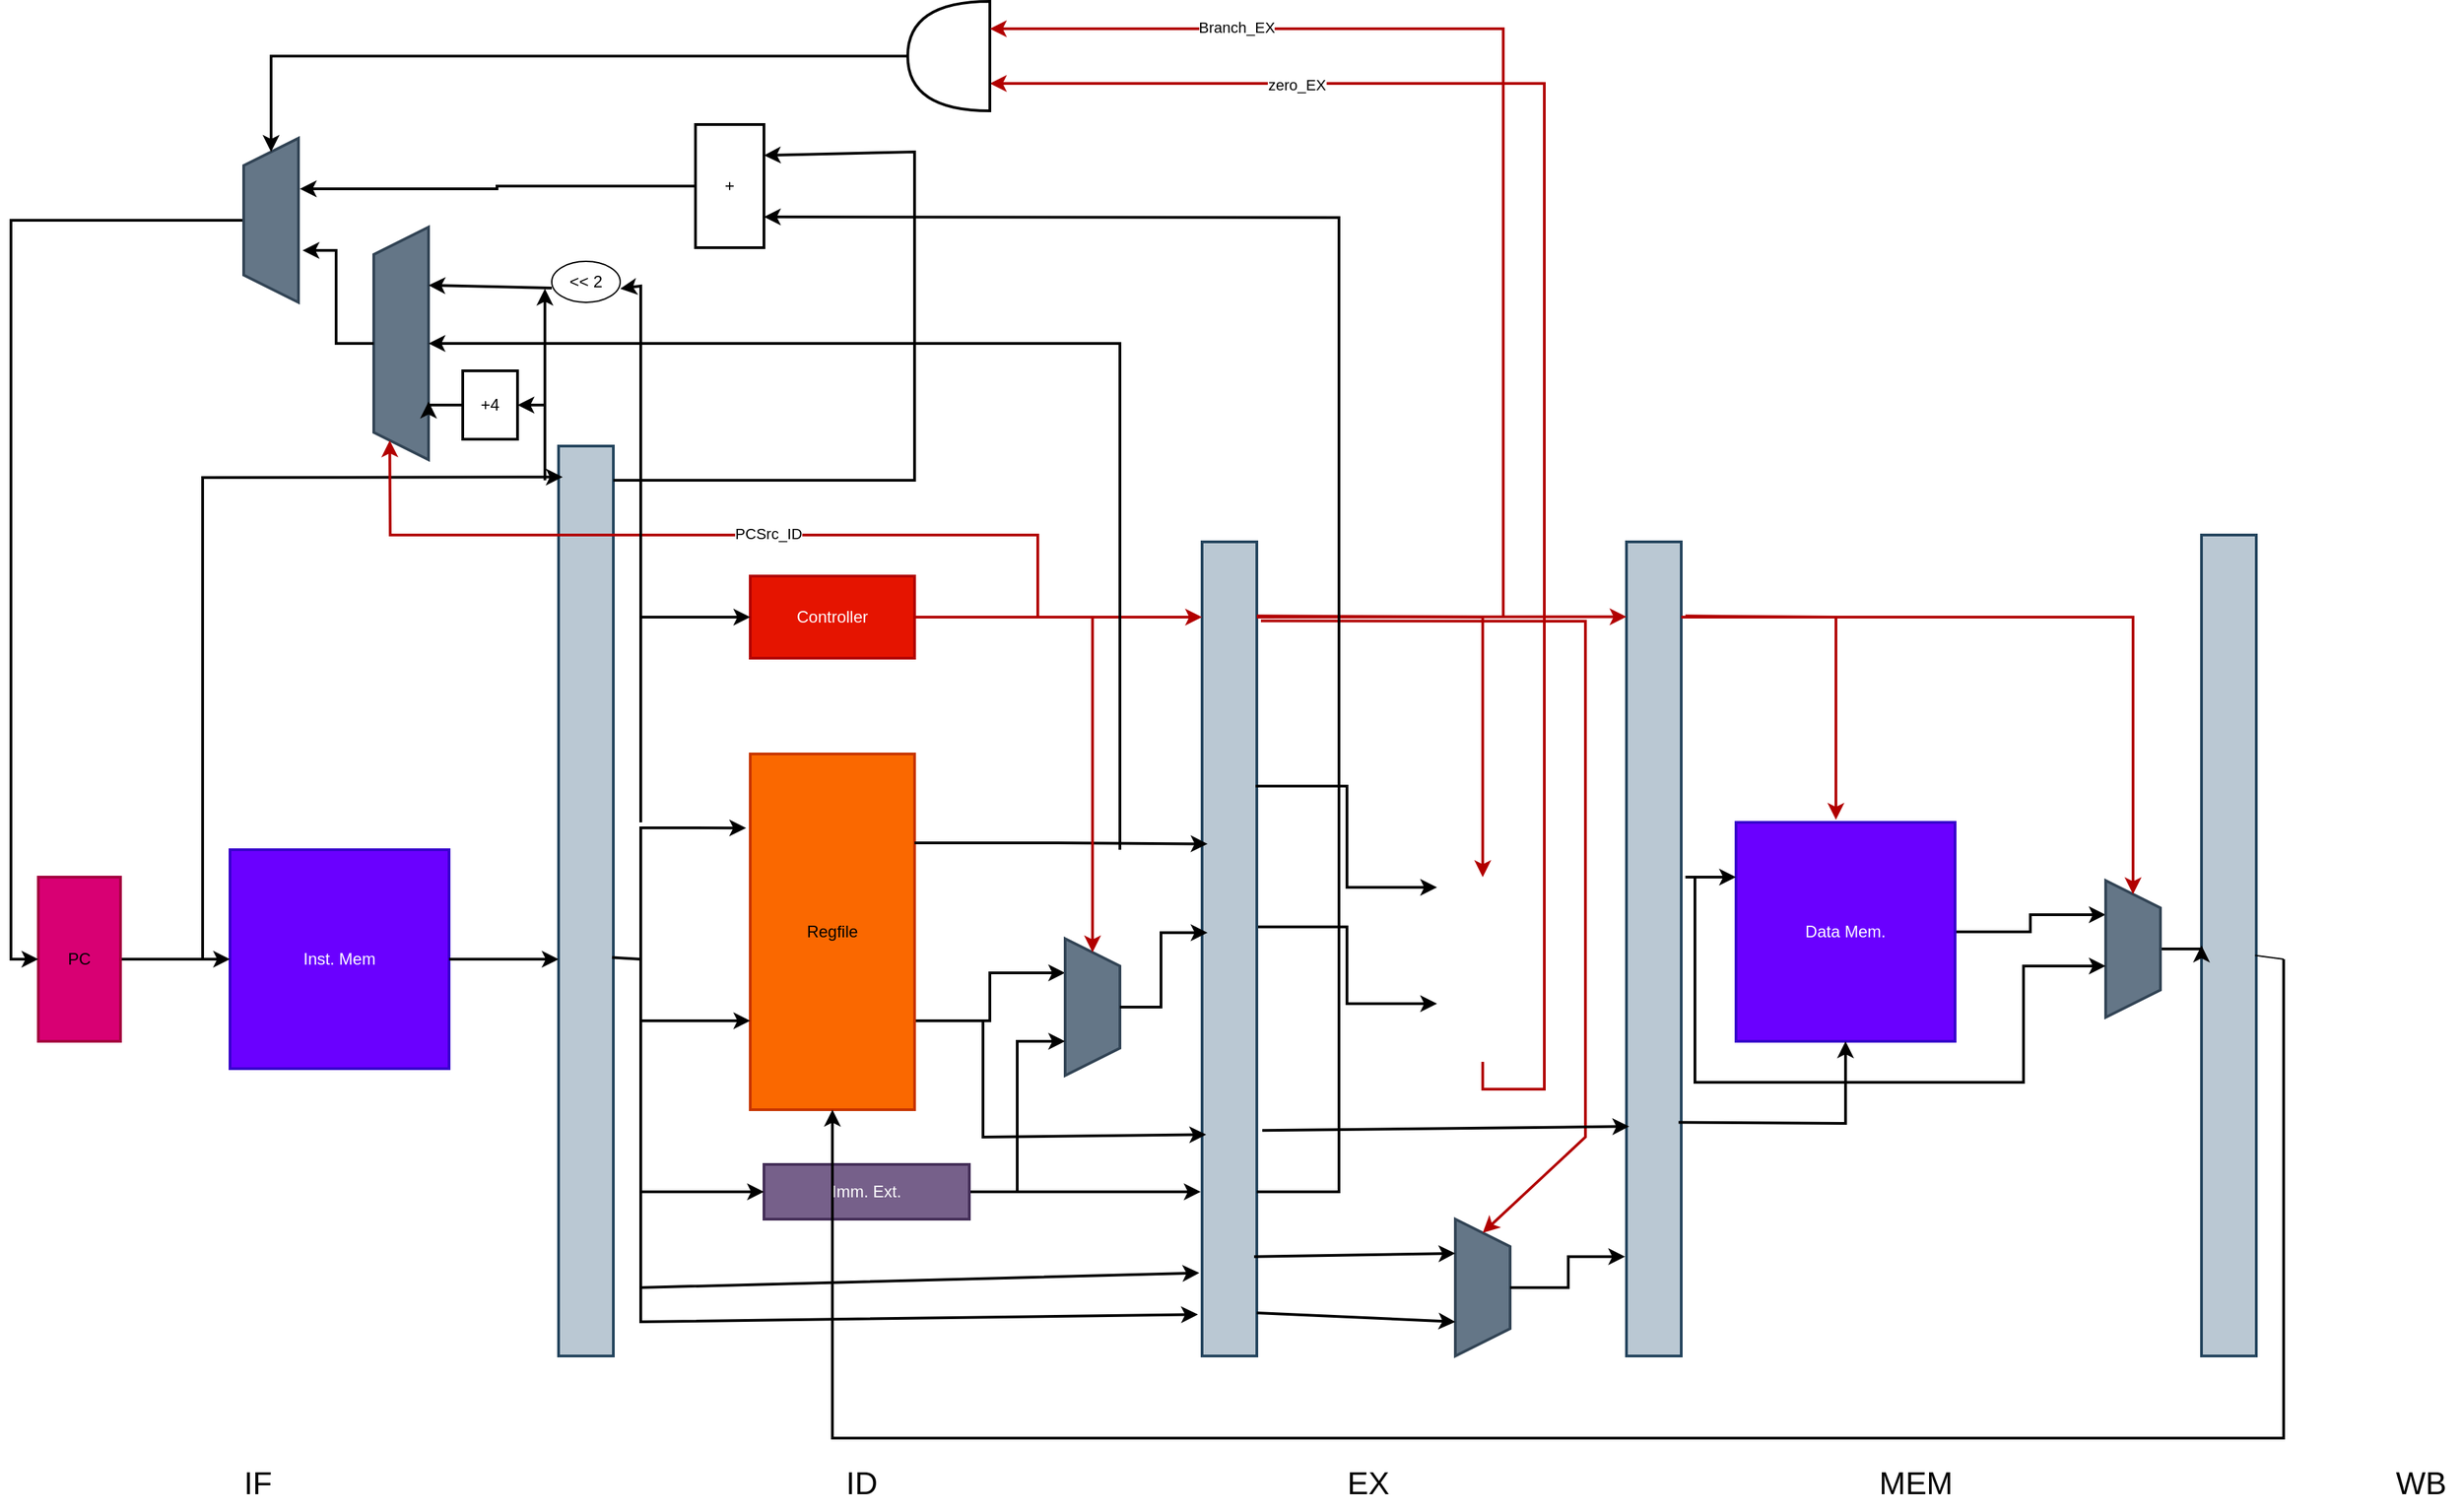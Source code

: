 <mxfile version="24.7.17">
  <diagram name="Page-1" id="w4mQKroqMLBwdmD5H5JQ">
    <mxGraphModel dx="3130" dy="2417" grid="1" gridSize="10" guides="1" tooltips="1" connect="1" arrows="1" fold="1" page="1" pageScale="1" pageWidth="850" pageHeight="1100" math="0" shadow="0">
      <root>
        <mxCell id="0" />
        <mxCell id="1" parent="0" />
        <mxCell id="uF8mq2zdlkkt3BdRy5Kg-34" style="edgeStyle=orthogonalEdgeStyle;rounded=0;orthogonalLoop=1;jettySize=auto;html=1;exitX=0.75;exitY=0;exitDx=0;exitDy=0;entryX=0.25;entryY=1;entryDx=0;entryDy=0;strokeWidth=2;" edge="1" parent="1" source="uF8mq2zdlkkt3BdRy5Kg-1" target="uF8mq2zdlkkt3BdRy5Kg-5">
          <mxGeometry relative="1" as="geometry" />
        </mxCell>
        <mxCell id="uF8mq2zdlkkt3BdRy5Kg-1" value="" style="rounded=0;whiteSpace=wrap;html=1;rotation=90;fillColor=#fa6800;fontColor=#000000;strokeColor=#C73500;strokeWidth=2;" vertex="1" parent="1">
          <mxGeometry x="180" y="280" width="260" height="120" as="geometry" />
        </mxCell>
        <mxCell id="uF8mq2zdlkkt3BdRy5Kg-2" value="" style="rounded=0;whiteSpace=wrap;html=1;rotation=90;fillColor=#bac8d3;strokeColor=#23445d;strokeWidth=2;" vertex="1" parent="1">
          <mxGeometry x="-202.5" y="297.5" width="665" height="40" as="geometry" />
        </mxCell>
        <mxCell id="uF8mq2zdlkkt3BdRy5Kg-5" value="" style="shape=trapezoid;perimeter=trapezoidPerimeter;whiteSpace=wrap;html=1;fixedSize=1;rotation=90;fillColor=#647687;fontColor=#ffffff;strokeColor=#314354;strokeWidth=2;" vertex="1" parent="1">
          <mxGeometry x="450" y="375" width="100" height="40" as="geometry" />
        </mxCell>
        <mxCell id="uF8mq2zdlkkt3BdRy5Kg-6" value="" style="rounded=0;whiteSpace=wrap;html=1;rotation=90;fillColor=#bac8d3;strokeColor=#23445d;strokeWidth=2;" vertex="1" parent="1">
          <mxGeometry x="302.5" y="332.5" width="595" height="40" as="geometry" />
        </mxCell>
        <mxCell id="uF8mq2zdlkkt3BdRy5Kg-7" value="" style="rounded=0;whiteSpace=wrap;html=1;rotation=90;fillColor=#bac8d3;strokeColor=#23445d;strokeWidth=2;" vertex="1" parent="1">
          <mxGeometry x="612.5" y="332.5" width="595" height="40" as="geometry" />
        </mxCell>
        <mxCell id="uF8mq2zdlkkt3BdRy5Kg-8" value="" style="rounded=0;whiteSpace=wrap;html=1;rotation=90;fillColor=#bac8d3;strokeColor=#23445d;strokeWidth=2;" vertex="1" parent="1">
          <mxGeometry x="1030" y="329.99" width="600" height="40" as="geometry" />
        </mxCell>
        <mxCell id="uF8mq2zdlkkt3BdRy5Kg-73" style="edgeStyle=orthogonalEdgeStyle;rounded=0;orthogonalLoop=1;jettySize=auto;html=1;exitX=0;exitY=0.5;exitDx=0;exitDy=0;entryX=0;entryY=0.25;entryDx=0;entryDy=0;entryPerimeter=0;strokeWidth=2;fillColor=#e51400;strokeColor=#B20000;" edge="1" parent="1" source="uF8mq2zdlkkt3BdRy5Kg-18" target="uF8mq2zdlkkt3BdRy5Kg-74">
          <mxGeometry relative="1" as="geometry">
            <mxPoint x="410" y="-291" as="targetPoint" />
            <Array as="points">
              <mxPoint x="785" y="455" />
              <mxPoint x="830" y="455" />
              <mxPoint x="830" y="-280" />
            </Array>
          </mxGeometry>
        </mxCell>
        <mxCell id="uF8mq2zdlkkt3BdRy5Kg-96" value="zero_EX" style="edgeLabel;html=1;align=center;verticalAlign=middle;resizable=0;points=[];" vertex="1" connectable="0" parent="uF8mq2zdlkkt3BdRy5Kg-73">
          <mxGeometry x="0.628" y="1" relative="1" as="geometry">
            <mxPoint as="offset" />
          </mxGeometry>
        </mxCell>
        <mxCell id="uF8mq2zdlkkt3BdRy5Kg-18" value="" style="shape=image;verticalLabelPosition=bottom;labelBackgroundColor=default;verticalAlign=top;aspect=fixed;imageAspect=0;image=https://circuitfever.com/assets/img/verilog/eg8/alu.png;clipPath=inset(28.67% 20.33% 30% 27%);rotation=-90;strokeWidth=2;" vertex="1" parent="1">
          <mxGeometry x="700" y="316.64" width="170" height="66.71" as="geometry" />
        </mxCell>
        <mxCell id="uF8mq2zdlkkt3BdRy5Kg-54" style="edgeStyle=orthogonalEdgeStyle;rounded=0;orthogonalLoop=1;jettySize=auto;html=1;exitX=1;exitY=0.5;exitDx=0;exitDy=0;entryX=0.25;entryY=1;entryDx=0;entryDy=0;strokeWidth=2;" edge="1" parent="1" source="uF8mq2zdlkkt3BdRy5Kg-19" target="uF8mq2zdlkkt3BdRy5Kg-21">
          <mxGeometry relative="1" as="geometry" />
        </mxCell>
        <mxCell id="uF8mq2zdlkkt3BdRy5Kg-19" value="Data Mem." style="rounded=0;whiteSpace=wrap;html=1;fillColor=#6a00ff;fontColor=#ffffff;strokeColor=#3700CC;strokeWidth=2;" vertex="1" parent="1">
          <mxGeometry x="970" y="260" width="160" height="160" as="geometry" />
        </mxCell>
        <mxCell id="uF8mq2zdlkkt3BdRy5Kg-20" value="" style="shape=trapezoid;perimeter=trapezoidPerimeter;whiteSpace=wrap;html=1;fixedSize=1;rotation=90;fillColor=#647687;fontColor=#ffffff;strokeColor=#314354;strokeWidth=2;" vertex="1" parent="1">
          <mxGeometry x="735" y="580" width="100" height="40" as="geometry" />
        </mxCell>
        <mxCell id="uF8mq2zdlkkt3BdRy5Kg-60" style="edgeStyle=orthogonalEdgeStyle;rounded=0;orthogonalLoop=1;jettySize=auto;html=1;exitX=0.5;exitY=0;exitDx=0;exitDy=0;entryX=0.5;entryY=1;entryDx=0;entryDy=0;strokeWidth=2;" edge="1" parent="1" source="uF8mq2zdlkkt3BdRy5Kg-21" target="uF8mq2zdlkkt3BdRy5Kg-8">
          <mxGeometry relative="1" as="geometry" />
        </mxCell>
        <mxCell id="uF8mq2zdlkkt3BdRy5Kg-21" value="" style="shape=trapezoid;perimeter=trapezoidPerimeter;whiteSpace=wrap;html=1;fixedSize=1;rotation=90;fillColor=#647687;fontColor=#ffffff;strokeColor=#314354;strokeWidth=2;" vertex="1" parent="1">
          <mxGeometry x="1210" y="332.5" width="100" height="40" as="geometry" />
        </mxCell>
        <mxCell id="uF8mq2zdlkkt3BdRy5Kg-24" value="Inst. Mem" style="rounded=0;whiteSpace=wrap;html=1;fillColor=#6a00ff;fontColor=#ffffff;strokeColor=#3700CC;strokeWidth=2;" vertex="1" parent="1">
          <mxGeometry x="-130" y="280" width="160" height="160" as="geometry" />
        </mxCell>
        <mxCell id="uF8mq2zdlkkt3BdRy5Kg-36" style="edgeStyle=orthogonalEdgeStyle;rounded=0;orthogonalLoop=1;jettySize=auto;html=1;exitX=1;exitY=0.5;exitDx=0;exitDy=0;strokeWidth=2;" edge="1" parent="1" source="uF8mq2zdlkkt3BdRy5Kg-25" target="uF8mq2zdlkkt3BdRy5Kg-24">
          <mxGeometry relative="1" as="geometry" />
        </mxCell>
        <mxCell id="uF8mq2zdlkkt3BdRy5Kg-26" value="Regfile" style="text;html=1;align=center;verticalAlign=middle;whiteSpace=wrap;rounded=0;strokeWidth=2;" vertex="1" parent="1">
          <mxGeometry x="280" y="325" width="60" height="30" as="geometry" />
        </mxCell>
        <mxCell id="uF8mq2zdlkkt3BdRy5Kg-33" style="edgeStyle=orthogonalEdgeStyle;rounded=0;orthogonalLoop=1;jettySize=auto;html=1;exitX=1;exitY=0.5;exitDx=0;exitDy=0;entryX=0.75;entryY=1;entryDx=0;entryDy=0;strokeWidth=2;" edge="1" parent="1" source="uF8mq2zdlkkt3BdRy5Kg-27" target="uF8mq2zdlkkt3BdRy5Kg-5">
          <mxGeometry relative="1" as="geometry" />
        </mxCell>
        <mxCell id="uF8mq2zdlkkt3BdRy5Kg-27" value="Imm. Ext." style="whiteSpace=wrap;html=1;fillColor=#76608a;fontColor=#ffffff;strokeColor=#432D57;strokeWidth=2;" vertex="1" parent="1">
          <mxGeometry x="260" y="510" width="150" height="40" as="geometry" />
        </mxCell>
        <mxCell id="uF8mq2zdlkkt3BdRy5Kg-30" style="edgeStyle=orthogonalEdgeStyle;rounded=0;orthogonalLoop=1;jettySize=auto;html=1;exitX=0.25;exitY=0;exitDx=0;exitDy=0;entryX=0.473;entryY=-0.025;entryDx=0;entryDy=0;entryPerimeter=0;startArrow=classic;startFill=1;endArrow=none;endFill=0;strokeWidth=2;" edge="1" parent="1" source="uF8mq2zdlkkt3BdRy5Kg-18" target="uF8mq2zdlkkt3BdRy5Kg-6">
          <mxGeometry relative="1" as="geometry" />
        </mxCell>
        <mxCell id="uF8mq2zdlkkt3BdRy5Kg-31" style="edgeStyle=orthogonalEdgeStyle;rounded=0;orthogonalLoop=1;jettySize=auto;html=1;exitX=0.75;exitY=0;exitDx=0;exitDy=0;entryX=0.3;entryY=0.025;entryDx=0;entryDy=0;entryPerimeter=0;startArrow=classic;startFill=1;endArrow=none;endFill=0;strokeWidth=2;" edge="1" parent="1" source="uF8mq2zdlkkt3BdRy5Kg-18" target="uF8mq2zdlkkt3BdRy5Kg-6">
          <mxGeometry relative="1" as="geometry" />
        </mxCell>
        <mxCell id="uF8mq2zdlkkt3BdRy5Kg-32" style="edgeStyle=orthogonalEdgeStyle;rounded=0;orthogonalLoop=1;jettySize=auto;html=1;exitX=0.5;exitY=0;exitDx=0;exitDy=0;entryX=0.48;entryY=0.9;entryDx=0;entryDy=0;entryPerimeter=0;strokeWidth=2;" edge="1" parent="1" source="uF8mq2zdlkkt3BdRy5Kg-5" target="uF8mq2zdlkkt3BdRy5Kg-6">
          <mxGeometry relative="1" as="geometry" />
        </mxCell>
        <mxCell id="uF8mq2zdlkkt3BdRy5Kg-35" value="" style="endArrow=classic;html=1;rounded=0;entryX=0.728;entryY=0.925;entryDx=0;entryDy=0;entryPerimeter=0;strokeWidth=2;" edge="1" parent="1" target="uF8mq2zdlkkt3BdRy5Kg-6">
          <mxGeometry width="50" height="50" relative="1" as="geometry">
            <mxPoint x="420" y="405" as="sourcePoint" />
            <mxPoint x="410" y="450" as="targetPoint" />
            <Array as="points">
              <mxPoint x="420" y="490" />
            </Array>
          </mxGeometry>
        </mxCell>
        <mxCell id="uF8mq2zdlkkt3BdRy5Kg-37" style="edgeStyle=orthogonalEdgeStyle;rounded=0;orthogonalLoop=1;jettySize=auto;html=1;exitX=1;exitY=0.5;exitDx=0;exitDy=0;entryX=0.564;entryY=1;entryDx=0;entryDy=0;strokeWidth=2;entryPerimeter=0;" edge="1" parent="1" source="uF8mq2zdlkkt3BdRy5Kg-24" target="uF8mq2zdlkkt3BdRy5Kg-2">
          <mxGeometry relative="1" as="geometry" />
        </mxCell>
        <mxCell id="uF8mq2zdlkkt3BdRy5Kg-38" style="edgeStyle=orthogonalEdgeStyle;rounded=0;orthogonalLoop=1;jettySize=auto;html=1;exitX=0.5;exitY=0;exitDx=0;exitDy=0;entryX=0.878;entryY=1.025;entryDx=0;entryDy=0;entryPerimeter=0;strokeWidth=2;" edge="1" parent="1" source="uF8mq2zdlkkt3BdRy5Kg-20" target="uF8mq2zdlkkt3BdRy5Kg-7">
          <mxGeometry relative="1" as="geometry" />
        </mxCell>
        <mxCell id="uF8mq2zdlkkt3BdRy5Kg-39" value="" style="endArrow=classic;html=1;rounded=0;entryX=0.208;entryY=1.025;entryDx=0;entryDy=0;entryPerimeter=0;strokeWidth=2;" edge="1" parent="1" target="uF8mq2zdlkkt3BdRy5Kg-1">
          <mxGeometry width="50" height="50" relative="1" as="geometry">
            <mxPoint x="170" y="360" as="sourcePoint" />
            <mxPoint x="200" y="316.64" as="targetPoint" />
            <Array as="points">
              <mxPoint x="170" y="264" />
            </Array>
          </mxGeometry>
        </mxCell>
        <mxCell id="uF8mq2zdlkkt3BdRy5Kg-40" value="" style="endArrow=none;html=1;rounded=0;exitX=0.562;exitY=0.025;exitDx=0;exitDy=0;strokeWidth=2;exitPerimeter=0;" edge="1" parent="1" source="uF8mq2zdlkkt3BdRy5Kg-2">
          <mxGeometry width="50" height="50" relative="1" as="geometry">
            <mxPoint x="360" y="500" as="sourcePoint" />
            <mxPoint x="170" y="360" as="targetPoint" />
          </mxGeometry>
        </mxCell>
        <mxCell id="uF8mq2zdlkkt3BdRy5Kg-41" value="" style="endArrow=classic;html=1;rounded=0;entryX=0.75;entryY=1;entryDx=0;entryDy=0;strokeWidth=2;" edge="1" parent="1" target="uF8mq2zdlkkt3BdRy5Kg-1">
          <mxGeometry width="50" height="50" relative="1" as="geometry">
            <mxPoint x="170" y="360" as="sourcePoint" />
            <mxPoint x="410" y="450" as="targetPoint" />
            <Array as="points">
              <mxPoint x="170" y="405" />
            </Array>
          </mxGeometry>
        </mxCell>
        <mxCell id="uF8mq2zdlkkt3BdRy5Kg-42" value="" style="endArrow=classic;html=1;rounded=0;entryX=0.898;entryY=1.05;entryDx=0;entryDy=0;entryPerimeter=0;strokeWidth=2;" edge="1" parent="1" target="uF8mq2zdlkkt3BdRy5Kg-6">
          <mxGeometry width="50" height="50" relative="1" as="geometry">
            <mxPoint x="170" y="405" as="sourcePoint" />
            <mxPoint x="410" y="450" as="targetPoint" />
            <Array as="points">
              <mxPoint x="170" y="600" />
            </Array>
          </mxGeometry>
        </mxCell>
        <mxCell id="uF8mq2zdlkkt3BdRy5Kg-43" value="" style="endArrow=classic;html=1;rounded=0;entryX=0.949;entryY=1.075;entryDx=0;entryDy=0;entryPerimeter=0;strokeWidth=2;" edge="1" parent="1" target="uF8mq2zdlkkt3BdRy5Kg-6">
          <mxGeometry width="50" height="50" relative="1" as="geometry">
            <mxPoint x="170" y="600" as="sourcePoint" />
            <mxPoint x="410" y="450" as="targetPoint" />
            <Array as="points">
              <mxPoint x="170" y="625" />
            </Array>
          </mxGeometry>
        </mxCell>
        <mxCell id="uF8mq2zdlkkt3BdRy5Kg-44" value="" style="endArrow=classic;html=1;rounded=0;entryX=0.25;entryY=1;entryDx=0;entryDy=0;exitX=0.878;exitY=0.05;exitDx=0;exitDy=0;exitPerimeter=0;strokeWidth=2;" edge="1" parent="1" source="uF8mq2zdlkkt3BdRy5Kg-6" target="uF8mq2zdlkkt3BdRy5Kg-20">
          <mxGeometry width="50" height="50" relative="1" as="geometry">
            <mxPoint x="360" y="500" as="sourcePoint" />
            <mxPoint x="410" y="450" as="targetPoint" />
            <Array as="points" />
          </mxGeometry>
        </mxCell>
        <mxCell id="uF8mq2zdlkkt3BdRy5Kg-45" value="" style="endArrow=classic;html=1;rounded=0;entryX=0.75;entryY=1;entryDx=0;entryDy=0;exitX=0.947;exitY=0;exitDx=0;exitDy=0;exitPerimeter=0;strokeWidth=2;" edge="1" parent="1" source="uF8mq2zdlkkt3BdRy5Kg-6" target="uF8mq2zdlkkt3BdRy5Kg-20">
          <mxGeometry width="50" height="50" relative="1" as="geometry">
            <mxPoint x="360" y="500" as="sourcePoint" />
            <mxPoint x="410" y="450" as="targetPoint" />
          </mxGeometry>
        </mxCell>
        <mxCell id="uF8mq2zdlkkt3BdRy5Kg-47" value="Controller" style="rounded=0;whiteSpace=wrap;html=1;fillColor=#e51400;fontColor=#ffffff;strokeColor=#B20000;strokeWidth=2;" vertex="1" parent="1">
          <mxGeometry x="250" y="80" width="120" height="60" as="geometry" />
        </mxCell>
        <mxCell id="uF8mq2zdlkkt3BdRy5Kg-48" value="" style="endArrow=classic;html=1;rounded=0;entryX=0;entryY=0.5;entryDx=0;entryDy=0;strokeWidth=2;" edge="1" parent="1" target="uF8mq2zdlkkt3BdRy5Kg-47">
          <mxGeometry width="50" height="50" relative="1" as="geometry">
            <mxPoint x="170" y="260" as="sourcePoint" />
            <mxPoint x="240" y="110" as="targetPoint" />
            <Array as="points">
              <mxPoint x="170" y="110" />
            </Array>
          </mxGeometry>
        </mxCell>
        <mxCell id="uF8mq2zdlkkt3BdRy5Kg-49" value="" style="endArrow=classic;html=1;rounded=0;exitX=1;exitY=0.5;exitDx=0;exitDy=0;fillColor=#e51400;strokeColor=#B20000;strokeWidth=2;" edge="1" parent="1" source="uF8mq2zdlkkt3BdRy5Kg-47">
          <mxGeometry width="50" height="50" relative="1" as="geometry">
            <mxPoint x="360" y="260" as="sourcePoint" />
            <mxPoint x="580" y="110" as="targetPoint" />
          </mxGeometry>
        </mxCell>
        <mxCell id="uF8mq2zdlkkt3BdRy5Kg-50" value="" style="group;fillColor=#d80073;fontColor=#ffffff;strokeColor=#A50040;strokeWidth=2;" vertex="1" connectable="0" parent="1">
          <mxGeometry x="-270" y="300" width="60" height="120" as="geometry" />
        </mxCell>
        <mxCell id="uF8mq2zdlkkt3BdRy5Kg-23" value="" style="rounded=0;whiteSpace=wrap;html=1;rotation=90;fillColor=#d80073;fontColor=#ffffff;strokeColor=#A50040;strokeWidth=2;" vertex="1" parent="uF8mq2zdlkkt3BdRy5Kg-50">
          <mxGeometry x="-30" y="30" width="120" height="60" as="geometry" />
        </mxCell>
        <mxCell id="uF8mq2zdlkkt3BdRy5Kg-25" value="PC" style="text;html=1;align=center;verticalAlign=middle;whiteSpace=wrap;rounded=0;strokeWidth=2;" vertex="1" parent="uF8mq2zdlkkt3BdRy5Kg-50">
          <mxGeometry y="45" width="60" height="30" as="geometry" />
        </mxCell>
        <mxCell id="uF8mq2zdlkkt3BdRy5Kg-51" value="" style="endArrow=classic;html=1;rounded=0;exitX=0.091;exitY=0;exitDx=0;exitDy=0;exitPerimeter=0;entryX=0.794;entryY=0.5;entryDx=0;entryDy=0;fillColor=#e51400;strokeColor=#B20000;entryPerimeter=0;strokeWidth=2;" edge="1" parent="1" source="uF8mq2zdlkkt3BdRy5Kg-6" target="uF8mq2zdlkkt3BdRy5Kg-18">
          <mxGeometry width="50" height="50" relative="1" as="geometry">
            <mxPoint x="730" y="260" as="sourcePoint" />
            <mxPoint x="780" y="210" as="targetPoint" />
            <Array as="points">
              <mxPoint x="785" y="110" />
            </Array>
          </mxGeometry>
        </mxCell>
        <mxCell id="uF8mq2zdlkkt3BdRy5Kg-52" value="" style="endArrow=classic;html=1;rounded=0;exitX=0.097;exitY=-0.075;exitDx=0;exitDy=0;exitPerimeter=0;entryX=0;entryY=0.5;entryDx=0;entryDy=0;fillColor=#e51400;strokeColor=#B20000;strokeWidth=2;" edge="1" parent="1" source="uF8mq2zdlkkt3BdRy5Kg-6" target="uF8mq2zdlkkt3BdRy5Kg-20">
          <mxGeometry width="50" height="50" relative="1" as="geometry">
            <mxPoint x="730" y="350" as="sourcePoint" />
            <mxPoint x="780" y="300" as="targetPoint" />
            <Array as="points">
              <mxPoint x="860" y="113" />
              <mxPoint x="860" y="490" />
            </Array>
          </mxGeometry>
        </mxCell>
        <mxCell id="uF8mq2zdlkkt3BdRy5Kg-53" value="" style="endArrow=classic;html=1;rounded=0;exitX=0.723;exitY=-0.1;exitDx=0;exitDy=0;exitPerimeter=0;entryX=0.718;entryY=0.95;entryDx=0;entryDy=0;entryPerimeter=0;strokeWidth=2;" edge="1" parent="1" source="uF8mq2zdlkkt3BdRy5Kg-6" target="uF8mq2zdlkkt3BdRy5Kg-7">
          <mxGeometry width="50" height="50" relative="1" as="geometry">
            <mxPoint x="730" y="350" as="sourcePoint" />
            <mxPoint x="780" y="300" as="targetPoint" />
          </mxGeometry>
        </mxCell>
        <mxCell id="uF8mq2zdlkkt3BdRy5Kg-55" value="" style="endArrow=classic;html=1;rounded=0;entryX=0;entryY=0.25;entryDx=0;entryDy=0;strokeWidth=2;" edge="1" parent="1" target="uF8mq2zdlkkt3BdRy5Kg-19">
          <mxGeometry width="50" height="50" relative="1" as="geometry">
            <mxPoint x="933" y="300" as="sourcePoint" />
            <mxPoint x="780" y="300" as="targetPoint" />
          </mxGeometry>
        </mxCell>
        <mxCell id="uF8mq2zdlkkt3BdRy5Kg-56" value="" style="endArrow=classic;html=1;rounded=0;entryX=0.5;entryY=1;entryDx=0;entryDy=0;exitX=0.713;exitY=0.05;exitDx=0;exitDy=0;exitPerimeter=0;strokeWidth=2;" edge="1" parent="1" source="uF8mq2zdlkkt3BdRy5Kg-7" target="uF8mq2zdlkkt3BdRy5Kg-19">
          <mxGeometry width="50" height="50" relative="1" as="geometry">
            <mxPoint x="930" y="490" as="sourcePoint" />
            <mxPoint x="980" y="440" as="targetPoint" />
            <Array as="points">
              <mxPoint x="1050" y="480" />
            </Array>
          </mxGeometry>
        </mxCell>
        <mxCell id="uF8mq2zdlkkt3BdRy5Kg-57" value="" style="endArrow=classic;html=1;rounded=0;entryX=0.092;entryY=1;entryDx=0;entryDy=0;entryPerimeter=0;fillColor=#e51400;strokeColor=#B20000;strokeWidth=2;" edge="1" parent="1" target="uF8mq2zdlkkt3BdRy5Kg-7">
          <mxGeometry width="50" height="50" relative="1" as="geometry">
            <mxPoint x="620" y="110" as="sourcePoint" />
            <mxPoint x="670" y="60" as="targetPoint" />
          </mxGeometry>
        </mxCell>
        <mxCell id="uF8mq2zdlkkt3BdRy5Kg-58" value="" style="endArrow=classic;html=1;rounded=0;exitX=0.091;exitY=-0.075;exitDx=0;exitDy=0;exitPerimeter=0;entryX=0.456;entryY=-0.012;entryDx=0;entryDy=0;entryPerimeter=0;fillColor=#e51400;strokeColor=#B20000;strokeWidth=2;" edge="1" parent="1" source="uF8mq2zdlkkt3BdRy5Kg-7" target="uF8mq2zdlkkt3BdRy5Kg-19">
          <mxGeometry width="50" height="50" relative="1" as="geometry">
            <mxPoint x="1080" y="200" as="sourcePoint" />
            <mxPoint x="1130" y="150" as="targetPoint" />
            <Array as="points">
              <mxPoint x="1043" y="110" />
            </Array>
          </mxGeometry>
        </mxCell>
        <mxCell id="uF8mq2zdlkkt3BdRy5Kg-59" value="" style="endArrow=classic;html=1;rounded=0;strokeWidth=2;" edge="1" parent="1">
          <mxGeometry width="50" height="50" relative="1" as="geometry">
            <mxPoint x="940" y="300" as="sourcePoint" />
            <mxPoint x="1240" y="365" as="targetPoint" />
            <Array as="points">
              <mxPoint x="940" y="450" />
              <mxPoint x="1180" y="450" />
              <mxPoint x="1180" y="365" />
            </Array>
          </mxGeometry>
        </mxCell>
        <mxCell id="uF8mq2zdlkkt3BdRy5Kg-61" value="" style="endArrow=classic;html=1;rounded=0;entryX=0;entryY=0.5;entryDx=0;entryDy=0;fillColor=#e51400;strokeColor=#B20000;strokeWidth=2;" edge="1" parent="1" target="uF8mq2zdlkkt3BdRy5Kg-21">
          <mxGeometry width="50" height="50" relative="1" as="geometry">
            <mxPoint x="930" y="110" as="sourcePoint" />
            <mxPoint x="980" y="60" as="targetPoint" />
            <Array as="points">
              <mxPoint x="1260" y="110" />
            </Array>
          </mxGeometry>
        </mxCell>
        <mxCell id="uF8mq2zdlkkt3BdRy5Kg-62" value="" style="endArrow=classic;html=1;rounded=0;entryX=0;entryY=0.5;entryDx=0;entryDy=0;strokeWidth=2;" edge="1" parent="1" target="uF8mq2zdlkkt3BdRy5Kg-27">
          <mxGeometry width="50" height="50" relative="1" as="geometry">
            <mxPoint x="170" y="530" as="sourcePoint" />
            <mxPoint x="610" y="300" as="targetPoint" />
          </mxGeometry>
        </mxCell>
        <mxCell id="uF8mq2zdlkkt3BdRy5Kg-64" style="edgeStyle=orthogonalEdgeStyle;rounded=0;orthogonalLoop=1;jettySize=auto;html=1;exitX=0.25;exitY=0;exitDx=0;exitDy=0;entryX=0.371;entryY=0.9;entryDx=0;entryDy=0;entryPerimeter=0;strokeWidth=2;" edge="1" parent="1" source="uF8mq2zdlkkt3BdRy5Kg-1" target="uF8mq2zdlkkt3BdRy5Kg-6">
          <mxGeometry relative="1" as="geometry" />
        </mxCell>
        <mxCell id="uF8mq2zdlkkt3BdRy5Kg-66" style="edgeStyle=orthogonalEdgeStyle;rounded=0;orthogonalLoop=1;jettySize=auto;html=1;exitX=0.5;exitY=0;exitDx=0;exitDy=0;entryX=0;entryY=0.5;entryDx=0;entryDy=0;strokeWidth=2;" edge="1" parent="1" source="uF8mq2zdlkkt3BdRy5Kg-65" target="uF8mq2zdlkkt3BdRy5Kg-25">
          <mxGeometry relative="1" as="geometry" />
        </mxCell>
        <mxCell id="uF8mq2zdlkkt3BdRy5Kg-65" value="" style="shape=trapezoid;perimeter=trapezoidPerimeter;whiteSpace=wrap;html=1;fixedSize=1;rotation=-90;fillColor=#647687;fontColor=#ffffff;strokeColor=#314354;strokeWidth=2;" vertex="1" parent="1">
          <mxGeometry x="-160" y="-200" width="120" height="40" as="geometry" />
        </mxCell>
        <mxCell id="uF8mq2zdlkkt3BdRy5Kg-67" value="" style="shape=trapezoid;perimeter=trapezoidPerimeter;whiteSpace=wrap;html=1;fixedSize=1;rotation=-90;fillColor=#647687;fontColor=#ffffff;strokeColor=#314354;strokeWidth=2;" vertex="1" parent="1">
          <mxGeometry x="-90" y="-110" width="170" height="40" as="geometry" />
        </mxCell>
        <mxCell id="uF8mq2zdlkkt3BdRy5Kg-68" style="edgeStyle=orthogonalEdgeStyle;rounded=0;orthogonalLoop=1;jettySize=auto;html=1;exitX=0.5;exitY=0;exitDx=0;exitDy=0;entryX=0.317;entryY=1.075;entryDx=0;entryDy=0;entryPerimeter=0;strokeWidth=2;" edge="1" parent="1" source="uF8mq2zdlkkt3BdRy5Kg-67" target="uF8mq2zdlkkt3BdRy5Kg-65">
          <mxGeometry relative="1" as="geometry" />
        </mxCell>
        <mxCell id="uF8mq2zdlkkt3BdRy5Kg-69" value="" style="endArrow=classic;html=1;rounded=0;entryX=0.034;entryY=0.925;entryDx=0;entryDy=0;entryPerimeter=0;strokeWidth=2;" edge="1" parent="1" target="uF8mq2zdlkkt3BdRy5Kg-2">
          <mxGeometry width="50" height="50" relative="1" as="geometry">
            <mxPoint x="-150" y="360" as="sourcePoint" />
            <mxPoint x="-150" y="210" as="targetPoint" />
            <Array as="points">
              <mxPoint x="-150" y="8" />
            </Array>
          </mxGeometry>
        </mxCell>
        <mxCell id="uF8mq2zdlkkt3BdRy5Kg-70" value="" style="endArrow=classic;html=1;rounded=0;entryX=0.25;entryY=0;entryDx=0;entryDy=0;strokeWidth=2;" edge="1" parent="1" target="uF8mq2zdlkkt3BdRy5Kg-76">
          <mxGeometry width="50" height="50" relative="1" as="geometry">
            <mxPoint x="150" y="10" as="sourcePoint" />
            <mxPoint x="200" y="-40" as="targetPoint" />
            <Array as="points">
              <mxPoint x="370" y="10" />
              <mxPoint x="370" y="-230" />
            </Array>
          </mxGeometry>
        </mxCell>
        <mxCell id="uF8mq2zdlkkt3BdRy5Kg-71" value="" style="endArrow=classic;html=1;rounded=0;strokeWidth=2;" edge="1" parent="1">
          <mxGeometry width="50" height="50" relative="1" as="geometry">
            <mxPoint x="440" y="530" as="sourcePoint" />
            <mxPoint x="579" y="530" as="targetPoint" />
          </mxGeometry>
        </mxCell>
        <mxCell id="uF8mq2zdlkkt3BdRy5Kg-72" value="" style="endArrow=classic;html=1;rounded=0;entryX=0.75;entryY=0;entryDx=0;entryDy=0;strokeWidth=2;" edge="1" parent="1" target="uF8mq2zdlkkt3BdRy5Kg-76">
          <mxGeometry width="50" height="50" relative="1" as="geometry">
            <mxPoint x="620" y="530" as="sourcePoint" />
            <mxPoint x="680" y="-60" as="targetPoint" />
            <Array as="points">
              <mxPoint x="680" y="530" />
              <mxPoint x="680" y="-182" />
            </Array>
          </mxGeometry>
        </mxCell>
        <mxCell id="uF8mq2zdlkkt3BdRy5Kg-78" style="edgeStyle=orthogonalEdgeStyle;rounded=0;orthogonalLoop=1;jettySize=auto;html=1;exitX=1;exitY=0.5;exitDx=0;exitDy=0;exitPerimeter=0;entryX=1;entryY=0.5;entryDx=0;entryDy=0;strokeWidth=2;" edge="1" parent="1" source="uF8mq2zdlkkt3BdRy5Kg-74" target="uF8mq2zdlkkt3BdRy5Kg-65">
          <mxGeometry relative="1" as="geometry" />
        </mxCell>
        <mxCell id="uF8mq2zdlkkt3BdRy5Kg-74" value="" style="shape=or;whiteSpace=wrap;html=1;rotation=-180;strokeWidth=2;" vertex="1" parent="1">
          <mxGeometry x="365" y="-340" width="60" height="80" as="geometry" />
        </mxCell>
        <mxCell id="uF8mq2zdlkkt3BdRy5Kg-75" value="" style="endArrow=classic;html=1;rounded=0;entryX=0;entryY=0.75;entryDx=0;entryDy=0;entryPerimeter=0;fillColor=#e51400;strokeColor=#B20000;strokeWidth=2;" edge="1" parent="1" target="uF8mq2zdlkkt3BdRy5Kg-74">
          <mxGeometry width="50" height="50" relative="1" as="geometry">
            <mxPoint x="800" y="110" as="sourcePoint" />
            <mxPoint x="850" y="60" as="targetPoint" />
            <Array as="points">
              <mxPoint x="800" y="-320" />
            </Array>
          </mxGeometry>
        </mxCell>
        <mxCell id="uF8mq2zdlkkt3BdRy5Kg-95" value="Branch_EX" style="edgeLabel;html=1;align=center;verticalAlign=middle;resizable=0;points=[];" vertex="1" connectable="0" parent="uF8mq2zdlkkt3BdRy5Kg-75">
          <mxGeometry x="0.553" y="-1" relative="1" as="geometry">
            <mxPoint as="offset" />
          </mxGeometry>
        </mxCell>
        <mxCell id="uF8mq2zdlkkt3BdRy5Kg-76" value="+" style="rounded=0;whiteSpace=wrap;html=1;rotation=90;strokeWidth=2;" vertex="1" parent="1">
          <mxGeometry x="190" y="-230" width="90" height="50" as="geometry" />
        </mxCell>
        <mxCell id="uF8mq2zdlkkt3BdRy5Kg-77" style="edgeStyle=orthogonalEdgeStyle;rounded=0;orthogonalLoop=1;jettySize=auto;html=1;exitX=0.5;exitY=1;exitDx=0;exitDy=0;entryX=0.692;entryY=1.025;entryDx=0;entryDy=0;entryPerimeter=0;strokeWidth=2;" edge="1" parent="1" source="uF8mq2zdlkkt3BdRy5Kg-76" target="uF8mq2zdlkkt3BdRy5Kg-65">
          <mxGeometry relative="1" as="geometry" />
        </mxCell>
        <mxCell id="uF8mq2zdlkkt3BdRy5Kg-79" value="" style="endArrow=classic;html=1;rounded=0;entryX=0;entryY=0.25;entryDx=0;entryDy=0;fillColor=#e51400;strokeColor=#B20000;strokeWidth=2;" edge="1" parent="1" target="uF8mq2zdlkkt3BdRy5Kg-67">
          <mxGeometry width="50" height="50" relative="1" as="geometry">
            <mxPoint x="460" y="110" as="sourcePoint" />
            <mxPoint x="510" y="60" as="targetPoint" />
            <Array as="points">
              <mxPoint x="460" y="50" />
              <mxPoint x="-13" y="50" />
            </Array>
          </mxGeometry>
        </mxCell>
        <mxCell id="uF8mq2zdlkkt3BdRy5Kg-102" value="PCSrc_ID" style="edgeLabel;html=1;align=center;verticalAlign=middle;resizable=0;points=[];" vertex="1" connectable="0" parent="uF8mq2zdlkkt3BdRy5Kg-79">
          <mxGeometry x="-0.144" y="-1" relative="1" as="geometry">
            <mxPoint as="offset" />
          </mxGeometry>
        </mxCell>
        <mxCell id="uF8mq2zdlkkt3BdRy5Kg-80" value="" style="endArrow=classic;html=1;rounded=0;entryX=1;entryY=0.5;entryDx=0;entryDy=0;strokeWidth=2;" edge="1" parent="1" target="uF8mq2zdlkkt3BdRy5Kg-82">
          <mxGeometry width="50" height="50" relative="1" as="geometry">
            <mxPoint x="100" y="10" as="sourcePoint" />
            <mxPoint x="120" y="-40" as="targetPoint" />
            <Array as="points">
              <mxPoint x="100" y="-45" />
            </Array>
          </mxGeometry>
        </mxCell>
        <mxCell id="uF8mq2zdlkkt3BdRy5Kg-84" style="edgeStyle=orthogonalEdgeStyle;rounded=0;orthogonalLoop=1;jettySize=auto;html=1;exitX=0;exitY=0.5;exitDx=0;exitDy=0;entryX=0.25;entryY=1;entryDx=0;entryDy=0;strokeWidth=2;" edge="1" parent="1" source="uF8mq2zdlkkt3BdRy5Kg-82" target="uF8mq2zdlkkt3BdRy5Kg-67">
          <mxGeometry relative="1" as="geometry" />
        </mxCell>
        <mxCell id="uF8mq2zdlkkt3BdRy5Kg-82" value="+4" style="whiteSpace=wrap;html=1;strokeWidth=2;" vertex="1" parent="1">
          <mxGeometry x="40" y="-70" width="40" height="50" as="geometry" />
        </mxCell>
        <mxCell id="uF8mq2zdlkkt3BdRy5Kg-85" value="" style="endArrow=classic;html=1;rounded=0;entryX=0.5;entryY=1;entryDx=0;entryDy=0;strokeWidth=2;" edge="1" parent="1" target="uF8mq2zdlkkt3BdRy5Kg-67">
          <mxGeometry width="50" height="50" relative="1" as="geometry">
            <mxPoint x="520" y="280" as="sourcePoint" />
            <mxPoint x="570" y="230" as="targetPoint" />
            <Array as="points">
              <mxPoint x="520" y="-90" />
            </Array>
          </mxGeometry>
        </mxCell>
        <mxCell id="uF8mq2zdlkkt3BdRy5Kg-86" value="" style="endArrow=classic;html=1;rounded=0;entryX=0.75;entryY=1;entryDx=0;entryDy=0;strokeWidth=2;" edge="1" parent="1" target="uF8mq2zdlkkt3BdRy5Kg-67">
          <mxGeometry width="50" height="50" relative="1" as="geometry">
            <mxPoint x="105" y="-130.543" as="sourcePoint" />
            <mxPoint x="220" y="60" as="targetPoint" />
            <Array as="points" />
          </mxGeometry>
        </mxCell>
        <mxCell id="uF8mq2zdlkkt3BdRy5Kg-87" value="" style="endArrow=classic;html=1;rounded=0;strokeWidth=2;" edge="1" parent="1">
          <mxGeometry width="50" height="50" relative="1" as="geometry">
            <mxPoint x="100" y="10" as="sourcePoint" />
            <mxPoint x="100" y="-130" as="targetPoint" />
          </mxGeometry>
        </mxCell>
        <mxCell id="uF8mq2zdlkkt3BdRy5Kg-89" value="" style="endArrow=classic;html=1;rounded=0;entryX=1;entryY=0.5;entryDx=0;entryDy=0;strokeWidth=2;" edge="1" parent="1">
          <mxGeometry width="50" height="50" relative="1" as="geometry">
            <mxPoint x="170" y="110" as="sourcePoint" />
            <mxPoint x="155" y="-130" as="targetPoint" />
            <Array as="points">
              <mxPoint x="170" y="-132" />
            </Array>
          </mxGeometry>
        </mxCell>
        <mxCell id="uF8mq2zdlkkt3BdRy5Kg-91" value="&amp;lt;&amp;lt; 2" style="ellipse;whiteSpace=wrap;html=1;" vertex="1" parent="1">
          <mxGeometry x="105" y="-150" width="50" height="30" as="geometry" />
        </mxCell>
        <mxCell id="uF8mq2zdlkkt3BdRy5Kg-92" value="" style="endArrow=classic;html=1;rounded=0;entryX=1;entryY=0.5;entryDx=0;entryDy=0;strokeWidth=2;" edge="1" parent="1" target="uF8mq2zdlkkt3BdRy5Kg-1">
          <mxGeometry width="50" height="50" relative="1" as="geometry">
            <mxPoint x="1370" y="360" as="sourcePoint" />
            <mxPoint x="1400" y="310" as="targetPoint" />
            <Array as="points">
              <mxPoint x="1370" y="710" />
              <mxPoint x="730" y="710" />
              <mxPoint x="310" y="710" />
            </Array>
          </mxGeometry>
        </mxCell>
        <mxCell id="uF8mq2zdlkkt3BdRy5Kg-93" value="" style="endArrow=none;html=1;rounded=0;exitX=0.512;exitY=0.025;exitDx=0;exitDy=0;exitPerimeter=0;endFill=0;" edge="1" parent="1" source="uF8mq2zdlkkt3BdRy5Kg-8">
          <mxGeometry width="50" height="50" relative="1" as="geometry">
            <mxPoint x="1470" y="350" as="sourcePoint" />
            <mxPoint x="1370" y="360" as="targetPoint" />
          </mxGeometry>
        </mxCell>
        <mxCell id="uF8mq2zdlkkt3BdRy5Kg-94" value="" style="endArrow=classic;html=1;rounded=0;entryX=0;entryY=0.5;entryDx=0;entryDy=0;strokeWidth=2;fillColor=#e51400;strokeColor=#B20000;" edge="1" parent="1" target="uF8mq2zdlkkt3BdRy5Kg-5">
          <mxGeometry width="50" height="50" relative="1" as="geometry">
            <mxPoint x="500" y="110" as="sourcePoint" />
            <mxPoint x="450" y="100" as="targetPoint" />
          </mxGeometry>
        </mxCell>
        <mxCell id="uF8mq2zdlkkt3BdRy5Kg-97" value="EX" style="text;html=1;align=center;verticalAlign=middle;resizable=0;points=[];autosize=1;strokeColor=none;fillColor=none;fontSize=23;" vertex="1" parent="1">
          <mxGeometry x="676" y="723" width="50" height="40" as="geometry" />
        </mxCell>
        <mxCell id="uF8mq2zdlkkt3BdRy5Kg-98" value="ID" style="text;html=1;align=center;verticalAlign=middle;resizable=0;points=[];autosize=1;strokeColor=none;fillColor=none;fontSize=23;" vertex="1" parent="1">
          <mxGeometry x="306" y="723" width="50" height="40" as="geometry" />
        </mxCell>
        <mxCell id="uF8mq2zdlkkt3BdRy5Kg-99" value="IF" style="text;html=1;align=center;verticalAlign=middle;resizable=0;points=[];autosize=1;strokeColor=none;fillColor=none;fontSize=23;" vertex="1" parent="1">
          <mxGeometry x="-130" y="723" width="40" height="40" as="geometry" />
        </mxCell>
        <mxCell id="uF8mq2zdlkkt3BdRy5Kg-100" value="MEM" style="text;html=1;align=center;verticalAlign=middle;resizable=0;points=[];autosize=1;strokeColor=none;fillColor=none;fontSize=23;" vertex="1" parent="1">
          <mxGeometry x="1061" y="723" width="80" height="40" as="geometry" />
        </mxCell>
        <mxCell id="uF8mq2zdlkkt3BdRy5Kg-101" value="WB" style="text;html=1;align=center;verticalAlign=middle;resizable=0;points=[];autosize=1;strokeColor=none;fillColor=none;fontSize=23;" vertex="1" parent="1">
          <mxGeometry x="1440" y="723" width="60" height="40" as="geometry" />
        </mxCell>
      </root>
    </mxGraphModel>
  </diagram>
</mxfile>

